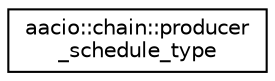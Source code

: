 digraph "Graphical Class Hierarchy"
{
  edge [fontname="Helvetica",fontsize="10",labelfontname="Helvetica",labelfontsize="10"];
  node [fontname="Helvetica",fontsize="10",shape=record];
  rankdir="LR";
  Node0 [label="aacio::chain::producer\l_schedule_type",height=0.2,width=0.4,color="black", fillcolor="white", style="filled",URL="$structaacio_1_1chain_1_1producer__schedule__type.html"];
}
